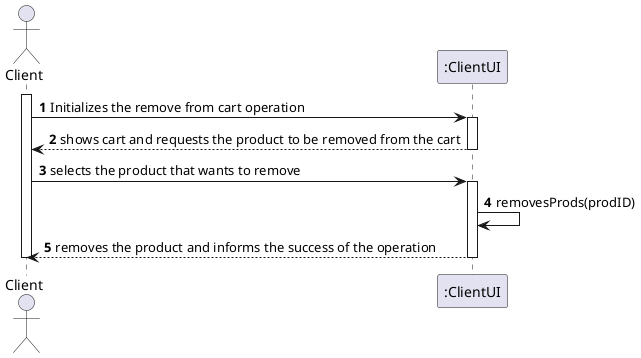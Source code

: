 @startuml
autonumber

actor "Client" as COL
participant ":ClientUI" as UI



activate COL

COL -> UI : Initializes the remove from cart operation
activate UI




UI --> COL : shows cart and requests the product to be removed from the cart



deactivate UI


COL -> UI :selects the product that wants to remove

activate UI
UI -> UI : removesProds(prodID)








UI --> COL : removes the product and informs the success of the operation
deactivate UI

deactivate COL

@enduml